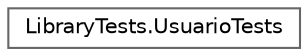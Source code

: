 digraph "Graphical Class Hierarchy"
{
 // INTERACTIVE_SVG=YES
 // LATEX_PDF_SIZE
  bgcolor="transparent";
  edge [fontname=Helvetica,fontsize=10,labelfontname=Helvetica,labelfontsize=10];
  node [fontname=Helvetica,fontsize=10,shape=box,height=0.2,width=0.4];
  rankdir="LR";
  Node0 [label="LibraryTests.UsuarioTests",height=0.2,width=0.4,color="grey40", fillcolor="white", style="filled",URL="$classLibraryTests_1_1UsuarioTests.html",tooltip="Tests de la clase Usuario"];
}
